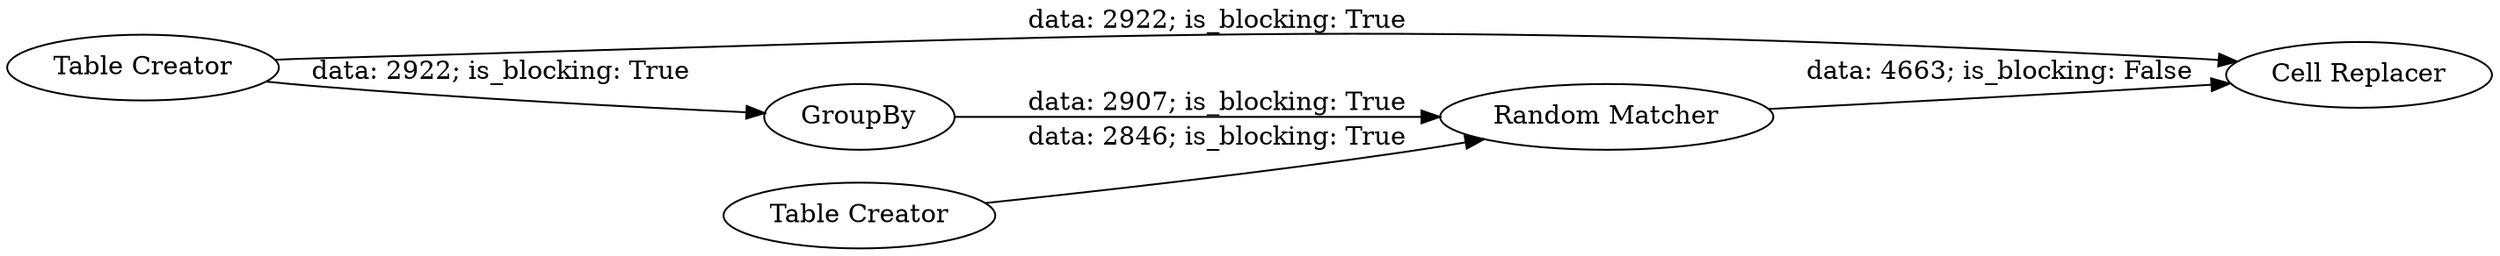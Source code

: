 digraph {
	"-2375421664764065870_6" [label="Cell Replacer"]
	"-2375421664764065870_5" [label=GroupBy]
	"-2375421664764065870_3" [label="Random Matcher"]
	"-2375421664764065870_1" [label="Table Creator"]
	"-2375421664764065870_2" [label="Table Creator"]
	"-2375421664764065870_1" -> "-2375421664764065870_5" [label="data: 2922; is_blocking: True"]
	"-2375421664764065870_2" -> "-2375421664764065870_3" [label="data: 2846; is_blocking: True"]
	"-2375421664764065870_3" -> "-2375421664764065870_6" [label="data: 4663; is_blocking: False"]
	"-2375421664764065870_1" -> "-2375421664764065870_6" [label="data: 2922; is_blocking: True"]
	"-2375421664764065870_5" -> "-2375421664764065870_3" [label="data: 2907; is_blocking: True"]
	rankdir=LR
}

